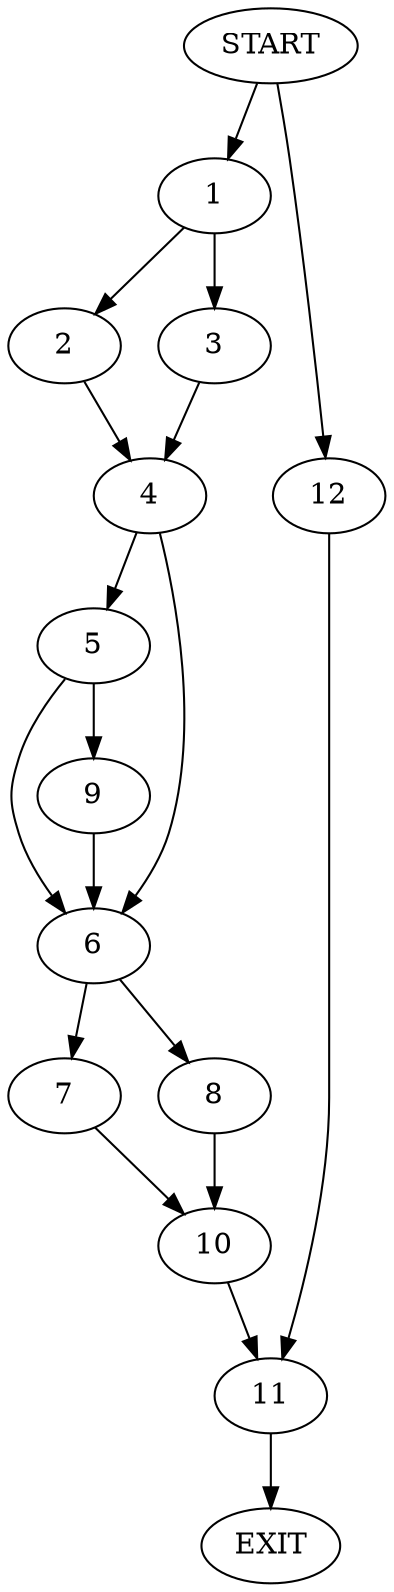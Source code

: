 digraph {
0 [label="START"]
13 [label="EXIT"]
0 -> 1
1 -> 2
1 -> 3
3 -> 4
2 -> 4
4 -> 5
4 -> 6
6 -> 7
6 -> 8
5 -> 9
5 -> 6
9 -> 6
8 -> 10
7 -> 10
10 -> 11
11 -> 13
0 -> 12
12 -> 11
}
